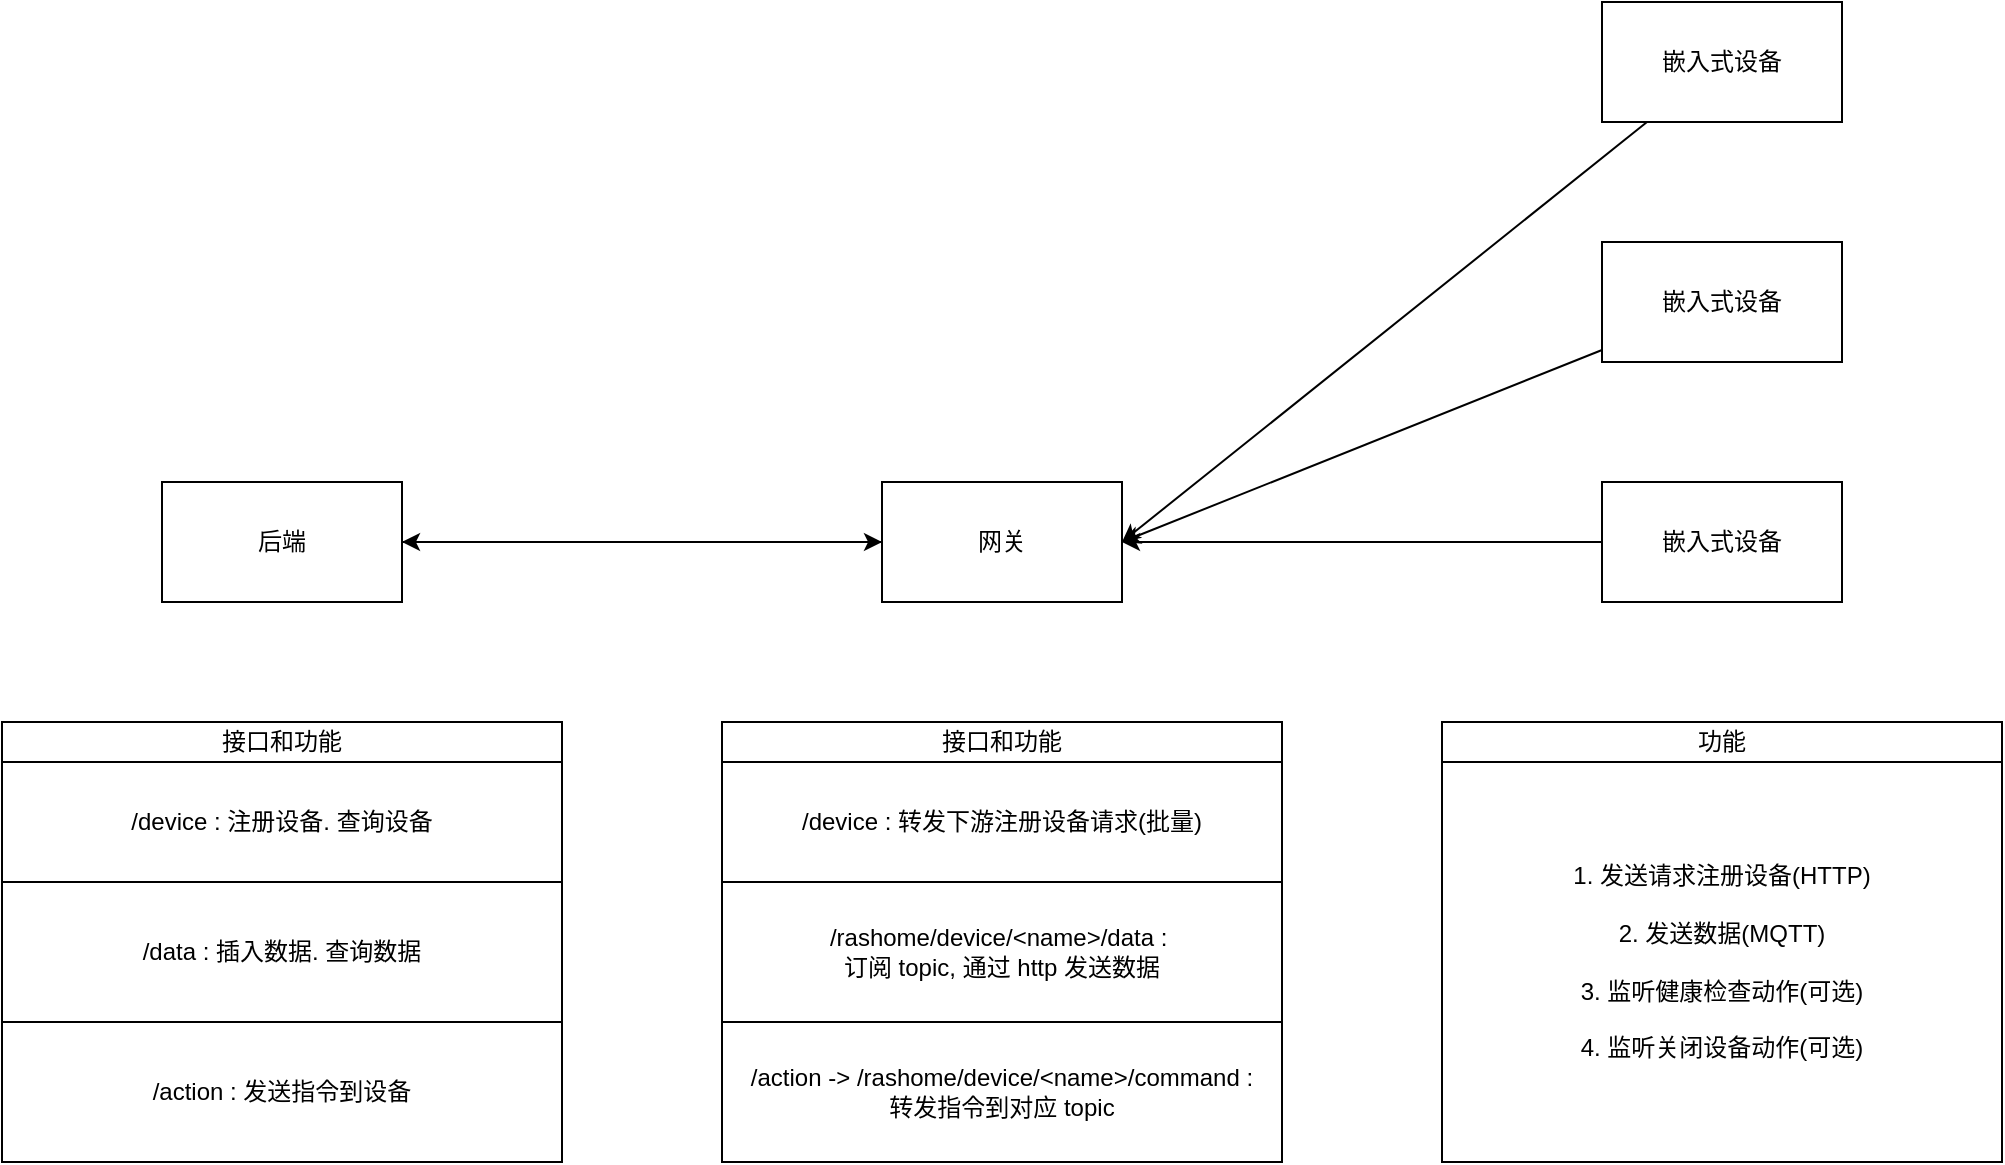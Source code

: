 <mxfile>
    <diagram id="Cht4ok0Wk56tueQbOjkq" name="Page-1">
        <mxGraphModel dx="1054" dy="1786" grid="1" gridSize="10" guides="1" tooltips="1" connect="1" arrows="1" fold="1" page="1" pageScale="1" pageWidth="827" pageHeight="1169" math="0" shadow="0">
            <root>
                <mxCell id="0"/>
                <mxCell id="1" parent="0"/>
                <mxCell id="16" style="edgeStyle=none;html=1;" edge="1" parent="1" source="2" target="3">
                    <mxGeometry relative="1" as="geometry"/>
                </mxCell>
                <mxCell id="2" value="后端" style="rounded=0;whiteSpace=wrap;html=1;" vertex="1" parent="1">
                    <mxGeometry x="160" y="200" width="120" height="60" as="geometry"/>
                </mxCell>
                <mxCell id="15" style="edgeStyle=none;html=1;" edge="1" parent="1" source="3" target="2">
                    <mxGeometry relative="1" as="geometry"/>
                </mxCell>
                <mxCell id="3" value="网关" style="rounded=0;whiteSpace=wrap;html=1;" vertex="1" parent="1">
                    <mxGeometry x="520" y="200" width="120" height="60" as="geometry"/>
                </mxCell>
                <mxCell id="8" style="edgeStyle=none;html=1;entryX=1;entryY=0.5;entryDx=0;entryDy=0;" edge="1" parent="1" source="4" target="3">
                    <mxGeometry relative="1" as="geometry"/>
                </mxCell>
                <mxCell id="4" value="嵌入式设备" style="rounded=0;whiteSpace=wrap;html=1;" vertex="1" parent="1">
                    <mxGeometry x="880" y="80" width="120" height="60" as="geometry"/>
                </mxCell>
                <mxCell id="9" style="edgeStyle=none;html=1;" edge="1" parent="1" source="5" target="3">
                    <mxGeometry relative="1" as="geometry">
                        <mxPoint x="640" y="230" as="targetPoint"/>
                    </mxGeometry>
                </mxCell>
                <mxCell id="5" value="嵌入式设备" style="rounded=0;whiteSpace=wrap;html=1;" vertex="1" parent="1">
                    <mxGeometry x="880" y="200" width="120" height="60" as="geometry"/>
                </mxCell>
                <mxCell id="7" style="edgeStyle=none;html=1;entryX=1;entryY=0.5;entryDx=0;entryDy=0;" edge="1" parent="1" source="6" target="3">
                    <mxGeometry relative="1" as="geometry"/>
                </mxCell>
                <mxCell id="6" value="嵌入式设备" style="rounded=0;whiteSpace=wrap;html=1;" vertex="1" parent="1">
                    <mxGeometry x="880" y="-40" width="120" height="60" as="geometry"/>
                </mxCell>
                <mxCell id="21" value="接口和功能" style="rounded=0;whiteSpace=wrap;html=1;" vertex="1" parent="1">
                    <mxGeometry x="80" y="320" width="280" height="20" as="geometry"/>
                </mxCell>
                <mxCell id="22" value="/device : 注册设备. 查询设备" style="rounded=0;whiteSpace=wrap;html=1;" vertex="1" parent="1">
                    <mxGeometry x="80" y="340" width="280" height="60" as="geometry"/>
                </mxCell>
                <mxCell id="23" value="/data : 插入数据. 查询数据" style="rounded=0;whiteSpace=wrap;html=1;" vertex="1" parent="1">
                    <mxGeometry x="80" y="400" width="280" height="70" as="geometry"/>
                </mxCell>
                <mxCell id="24" value="接口和功能" style="rounded=0;whiteSpace=wrap;html=1;" vertex="1" parent="1">
                    <mxGeometry x="440" y="320" width="280" height="20" as="geometry"/>
                </mxCell>
                <mxCell id="25" value="/device : 转发下游注册设备请求(批量)" style="rounded=0;whiteSpace=wrap;html=1;" vertex="1" parent="1">
                    <mxGeometry x="440" y="340" width="280" height="60" as="geometry"/>
                </mxCell>
                <mxCell id="26" value="/rashome/device/&amp;lt;name&amp;gt;/data :&amp;nbsp;&lt;br&gt;订阅 topic, 通过 http 发送数据" style="rounded=0;whiteSpace=wrap;html=1;" vertex="1" parent="1">
                    <mxGeometry x="440" y="400" width="280" height="70" as="geometry"/>
                </mxCell>
                <mxCell id="27" value="功能" style="rounded=0;whiteSpace=wrap;html=1;" vertex="1" parent="1">
                    <mxGeometry x="800" y="320" width="280" height="20" as="geometry"/>
                </mxCell>
                <mxCell id="28" value="1. 发送请求注册设备(HTTP)&lt;br&gt;&lt;br&gt;2. 发送数据(MQTT)&lt;br&gt;&lt;br&gt;3. 监听健康检查动作(可选)&lt;br&gt;&lt;br&gt;4. 监听关闭设备动作(可选)" style="rounded=0;whiteSpace=wrap;html=1;" vertex="1" parent="1">
                    <mxGeometry x="800" y="340" width="280" height="200" as="geometry"/>
                </mxCell>
                <mxCell id="30" value="/action : 发送指令到设备" style="rounded=0;whiteSpace=wrap;html=1;" vertex="1" parent="1">
                    <mxGeometry x="80" y="470" width="280" height="70" as="geometry"/>
                </mxCell>
                <mxCell id="31" value="/action -&amp;gt; /rashome/device/&amp;lt;name&amp;gt;/command :&lt;br&gt;转发指令到对应 topic" style="rounded=0;whiteSpace=wrap;html=1;" vertex="1" parent="1">
                    <mxGeometry x="440" y="470" width="280" height="70" as="geometry"/>
                </mxCell>
            </root>
        </mxGraphModel>
    </diagram>
</mxfile>